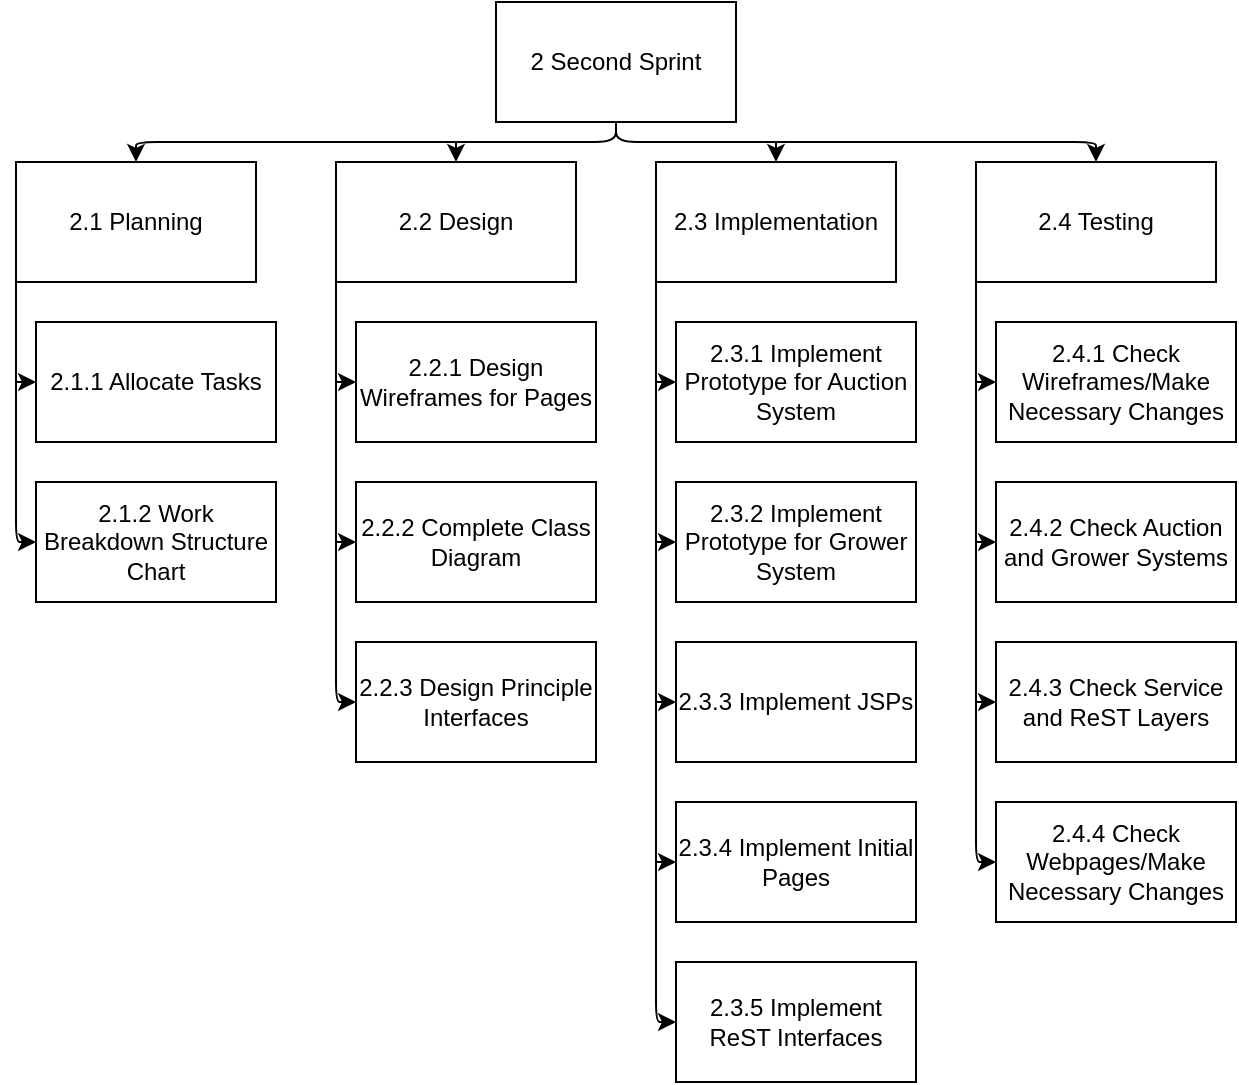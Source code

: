 <mxfile version="12.7.1" type="device"><diagram id="QnYuxYpc0K-8giDeqyFm" name="Page-1"><mxGraphModel dx="1422" dy="794" grid="1" gridSize="10" guides="1" tooltips="1" connect="1" arrows="1" fold="1" page="1" pageScale="1" pageWidth="827" pageHeight="1169" math="0" shadow="0"><root><mxCell id="0"/><mxCell id="1" parent="0"/><mxCell id="K-sSl_f45hxci9fIOKRs-2" value="2 Second Sprint" style="rounded=0;whiteSpace=wrap;html=1;" vertex="1" parent="1"><mxGeometry x="320" y="120" width="120" height="60" as="geometry"/></mxCell><mxCell id="K-sSl_f45hxci9fIOKRs-3" value="2.2 Design" style="rounded=0;whiteSpace=wrap;html=1;" vertex="1" parent="1"><mxGeometry x="240" y="200" width="120" height="60" as="geometry"/></mxCell><mxCell id="K-sSl_f45hxci9fIOKRs-4" value="2.1 Planning" style="rounded=0;whiteSpace=wrap;html=1;" vertex="1" parent="1"><mxGeometry x="80" y="200" width="120" height="60" as="geometry"/></mxCell><mxCell id="K-sSl_f45hxci9fIOKRs-5" value="2.3 Implementation" style="rounded=0;whiteSpace=wrap;html=1;" vertex="1" parent="1"><mxGeometry x="400" y="200" width="120" height="60" as="geometry"/></mxCell><mxCell id="K-sSl_f45hxci9fIOKRs-6" value="2.4 Testing" style="rounded=0;whiteSpace=wrap;html=1;" vertex="1" parent="1"><mxGeometry x="560" y="200" width="120" height="60" as="geometry"/></mxCell><mxCell id="K-sSl_f45hxci9fIOKRs-7" value="2.1.2 Work Breakdown Structure Chart" style="rounded=0;whiteSpace=wrap;html=1;" vertex="1" parent="1"><mxGeometry x="90" y="360" width="120" height="60" as="geometry"/></mxCell><mxCell id="K-sSl_f45hxci9fIOKRs-8" value="2.1.1 Allocate Tasks" style="rounded=0;whiteSpace=wrap;html=1;" vertex="1" parent="1"><mxGeometry x="90" y="280" width="120" height="60" as="geometry"/></mxCell><mxCell id="K-sSl_f45hxci9fIOKRs-9" value="2.2.1 Design Wireframes for Pages" style="rounded=0;whiteSpace=wrap;html=1;" vertex="1" parent="1"><mxGeometry x="250" y="280" width="120" height="60" as="geometry"/></mxCell><mxCell id="K-sSl_f45hxci9fIOKRs-12" value="2.4.1 Check Wireframes/Make Necessary Changes" style="rounded=0;whiteSpace=wrap;html=1;" vertex="1" parent="1"><mxGeometry x="570" y="280" width="120" height="60" as="geometry"/></mxCell><mxCell id="K-sSl_f45hxci9fIOKRs-13" value="" style="endArrow=classic;html=1;exitX=0;exitY=1;exitDx=0;exitDy=0;entryX=0;entryY=0.5;entryDx=0;entryDy=0;" edge="1" parent="1" source="K-sSl_f45hxci9fIOKRs-4" target="K-sSl_f45hxci9fIOKRs-7"><mxGeometry width="50" height="50" relative="1" as="geometry"><mxPoint x="-80" y="570" as="sourcePoint"/><mxPoint x="110" y="470" as="targetPoint"/><Array as="points"><mxPoint x="80" y="390"/></Array></mxGeometry></mxCell><mxCell id="K-sSl_f45hxci9fIOKRs-15" value="" style="endArrow=classic;html=1;entryX=0;entryY=0.5;entryDx=0;entryDy=0;" edge="1" parent="1" target="K-sSl_f45hxci9fIOKRs-8"><mxGeometry width="50" height="50" relative="1" as="geometry"><mxPoint x="80" y="310" as="sourcePoint"/><mxPoint x="-30" y="520" as="targetPoint"/></mxGeometry></mxCell><mxCell id="K-sSl_f45hxci9fIOKRs-16" value="" style="endArrow=classic;html=1;exitX=0.5;exitY=1;exitDx=0;exitDy=0;entryX=0.5;entryY=0;entryDx=0;entryDy=0;" edge="1" parent="1" source="K-sSl_f45hxci9fIOKRs-2" target="K-sSl_f45hxci9fIOKRs-4"><mxGeometry width="50" height="50" relative="1" as="geometry"><mxPoint x="-80" y="570" as="sourcePoint"/><mxPoint x="-30" y="520" as="targetPoint"/><Array as="points"><mxPoint x="380" y="190"/><mxPoint x="140" y="190"/></Array></mxGeometry></mxCell><mxCell id="K-sSl_f45hxci9fIOKRs-17" value="" style="endArrow=classic;html=1;entryX=0.5;entryY=0;entryDx=0;entryDy=0;exitX=0.5;exitY=1;exitDx=0;exitDy=0;" edge="1" parent="1" source="K-sSl_f45hxci9fIOKRs-2" target="K-sSl_f45hxci9fIOKRs-6"><mxGeometry width="50" height="50" relative="1" as="geometry"><mxPoint x="-80" y="570" as="sourcePoint"/><mxPoint x="-30" y="520" as="targetPoint"/><Array as="points"><mxPoint x="380" y="190"/><mxPoint x="620" y="190"/></Array></mxGeometry></mxCell><mxCell id="K-sSl_f45hxci9fIOKRs-18" value="" style="endArrow=classic;html=1;entryX=0.5;entryY=0;entryDx=0;entryDy=0;" edge="1" parent="1" target="K-sSl_f45hxci9fIOKRs-3"><mxGeometry width="50" height="50" relative="1" as="geometry"><mxPoint x="300" y="190" as="sourcePoint"/><mxPoint x="-30" y="520" as="targetPoint"/></mxGeometry></mxCell><mxCell id="K-sSl_f45hxci9fIOKRs-19" value="" style="endArrow=classic;html=1;entryX=0.5;entryY=0;entryDx=0;entryDy=0;" edge="1" parent="1" target="K-sSl_f45hxci9fIOKRs-5"><mxGeometry width="50" height="50" relative="1" as="geometry"><mxPoint x="460" y="190" as="sourcePoint"/><mxPoint x="-30" y="520" as="targetPoint"/></mxGeometry></mxCell><mxCell id="K-sSl_f45hxci9fIOKRs-20" value="2.2.2 Complete Class Diagram" style="rounded=0;whiteSpace=wrap;html=1;" vertex="1" parent="1"><mxGeometry x="250" y="360" width="120" height="60" as="geometry"/></mxCell><mxCell id="K-sSl_f45hxci9fIOKRs-24" value="2.2.3 Design Principle Interfaces" style="rounded=0;whiteSpace=wrap;html=1;" vertex="1" parent="1"><mxGeometry x="250" y="440" width="120" height="60" as="geometry"/></mxCell><mxCell id="K-sSl_f45hxci9fIOKRs-25" value="2.3.1 Implement Prototype for Auction System" style="rounded=0;whiteSpace=wrap;html=1;" vertex="1" parent="1"><mxGeometry x="410" y="280" width="120" height="60" as="geometry"/></mxCell><mxCell id="K-sSl_f45hxci9fIOKRs-26" value="2.3.2 Implement Prototype for Grower System" style="rounded=0;whiteSpace=wrap;html=1;" vertex="1" parent="1"><mxGeometry x="410" y="360" width="120" height="60" as="geometry"/></mxCell><mxCell id="K-sSl_f45hxci9fIOKRs-27" value="2.3.3 Implement JSPs" style="rounded=0;whiteSpace=wrap;html=1;" vertex="1" parent="1"><mxGeometry x="410" y="440" width="120" height="60" as="geometry"/></mxCell><mxCell id="K-sSl_f45hxci9fIOKRs-28" value="2.3.4 Implement Initial Pages" style="rounded=0;whiteSpace=wrap;html=1;" vertex="1" parent="1"><mxGeometry x="410" y="520" width="120" height="60" as="geometry"/></mxCell><mxCell id="K-sSl_f45hxci9fIOKRs-30" value="2.3.5 Implement ReST Interfaces" style="rounded=0;whiteSpace=wrap;html=1;" vertex="1" parent="1"><mxGeometry x="410" y="600" width="120" height="60" as="geometry"/></mxCell><mxCell id="K-sSl_f45hxci9fIOKRs-31" value="2.4.2 Check Auction and Grower Systems" style="rounded=0;whiteSpace=wrap;html=1;" vertex="1" parent="1"><mxGeometry x="570" y="360" width="120" height="60" as="geometry"/></mxCell><mxCell id="K-sSl_f45hxci9fIOKRs-33" value="2.4.3 Check Service and ReST Layers" style="rounded=0;whiteSpace=wrap;html=1;" vertex="1" parent="1"><mxGeometry x="570" y="440" width="120" height="60" as="geometry"/></mxCell><mxCell id="K-sSl_f45hxci9fIOKRs-34" value="2.4.4 Check Webpages/Make Necessary Changes" style="rounded=0;whiteSpace=wrap;html=1;" vertex="1" parent="1"><mxGeometry x="570" y="520" width="120" height="60" as="geometry"/></mxCell><mxCell id="K-sSl_f45hxci9fIOKRs-35" value="" style="endArrow=classic;html=1;exitX=0;exitY=1;exitDx=0;exitDy=0;entryX=0;entryY=0.5;entryDx=0;entryDy=0;" edge="1" parent="1" source="K-sSl_f45hxci9fIOKRs-3" target="K-sSl_f45hxci9fIOKRs-24"><mxGeometry width="50" height="50" relative="1" as="geometry"><mxPoint x="70" y="730" as="sourcePoint"/><mxPoint x="120" y="680" as="targetPoint"/><Array as="points"><mxPoint x="240" y="470"/></Array></mxGeometry></mxCell><mxCell id="K-sSl_f45hxci9fIOKRs-36" value="" style="endArrow=classic;html=1;entryX=0;entryY=0.5;entryDx=0;entryDy=0;" edge="1" parent="1" target="K-sSl_f45hxci9fIOKRs-20"><mxGeometry width="50" height="50" relative="1" as="geometry"><mxPoint x="240" y="390" as="sourcePoint"/><mxPoint x="120" y="680" as="targetPoint"/></mxGeometry></mxCell><mxCell id="K-sSl_f45hxci9fIOKRs-37" value="" style="endArrow=classic;html=1;entryX=0;entryY=0.5;entryDx=0;entryDy=0;" edge="1" parent="1" target="K-sSl_f45hxci9fIOKRs-9"><mxGeometry width="50" height="50" relative="1" as="geometry"><mxPoint x="240" y="310" as="sourcePoint"/><mxPoint x="120" y="680" as="targetPoint"/></mxGeometry></mxCell><mxCell id="K-sSl_f45hxci9fIOKRs-38" value="" style="endArrow=classic;html=1;entryX=0;entryY=0.5;entryDx=0;entryDy=0;exitX=0;exitY=1;exitDx=0;exitDy=0;" edge="1" parent="1" source="K-sSl_f45hxci9fIOKRs-5" target="K-sSl_f45hxci9fIOKRs-30"><mxGeometry width="50" height="50" relative="1" as="geometry"><mxPoint x="70" y="730" as="sourcePoint"/><mxPoint x="120" y="680" as="targetPoint"/><Array as="points"><mxPoint x="400" y="630"/></Array></mxGeometry></mxCell><mxCell id="K-sSl_f45hxci9fIOKRs-39" value="" style="endArrow=classic;html=1;entryX=0;entryY=0.5;entryDx=0;entryDy=0;" edge="1" parent="1" target="K-sSl_f45hxci9fIOKRs-28"><mxGeometry width="50" height="50" relative="1" as="geometry"><mxPoint x="400" y="550" as="sourcePoint"/><mxPoint x="120" y="680" as="targetPoint"/></mxGeometry></mxCell><mxCell id="K-sSl_f45hxci9fIOKRs-40" value="" style="endArrow=classic;html=1;entryX=0;entryY=0.5;entryDx=0;entryDy=0;" edge="1" parent="1" target="K-sSl_f45hxci9fIOKRs-27"><mxGeometry width="50" height="50" relative="1" as="geometry"><mxPoint x="400" y="470" as="sourcePoint"/><mxPoint x="120" y="680" as="targetPoint"/></mxGeometry></mxCell><mxCell id="K-sSl_f45hxci9fIOKRs-41" value="" style="endArrow=classic;html=1;entryX=0;entryY=0.5;entryDx=0;entryDy=0;" edge="1" parent="1" target="K-sSl_f45hxci9fIOKRs-26"><mxGeometry width="50" height="50" relative="1" as="geometry"><mxPoint x="400" y="390" as="sourcePoint"/><mxPoint x="120" y="680" as="targetPoint"/></mxGeometry></mxCell><mxCell id="K-sSl_f45hxci9fIOKRs-42" value="" style="endArrow=classic;html=1;entryX=0;entryY=0.5;entryDx=0;entryDy=0;" edge="1" parent="1" target="K-sSl_f45hxci9fIOKRs-25"><mxGeometry width="50" height="50" relative="1" as="geometry"><mxPoint x="400" y="310" as="sourcePoint"/><mxPoint x="120" y="680" as="targetPoint"/></mxGeometry></mxCell><mxCell id="K-sSl_f45hxci9fIOKRs-43" value="" style="endArrow=classic;html=1;entryX=0;entryY=0.5;entryDx=0;entryDy=0;exitX=0;exitY=1;exitDx=0;exitDy=0;" edge="1" parent="1" source="K-sSl_f45hxci9fIOKRs-6" target="K-sSl_f45hxci9fIOKRs-34"><mxGeometry width="50" height="50" relative="1" as="geometry"><mxPoint x="70" y="730" as="sourcePoint"/><mxPoint x="120" y="680" as="targetPoint"/><Array as="points"><mxPoint x="560" y="550"/></Array></mxGeometry></mxCell><mxCell id="K-sSl_f45hxci9fIOKRs-44" value="" style="endArrow=classic;html=1;entryX=0;entryY=0.5;entryDx=0;entryDy=0;" edge="1" parent="1" target="K-sSl_f45hxci9fIOKRs-33"><mxGeometry width="50" height="50" relative="1" as="geometry"><mxPoint x="560" y="470" as="sourcePoint"/><mxPoint x="120" y="680" as="targetPoint"/></mxGeometry></mxCell><mxCell id="K-sSl_f45hxci9fIOKRs-45" value="" style="endArrow=classic;html=1;entryX=0;entryY=0.5;entryDx=0;entryDy=0;" edge="1" parent="1" target="K-sSl_f45hxci9fIOKRs-31"><mxGeometry width="50" height="50" relative="1" as="geometry"><mxPoint x="560" y="390" as="sourcePoint"/><mxPoint x="120" y="680" as="targetPoint"/></mxGeometry></mxCell><mxCell id="K-sSl_f45hxci9fIOKRs-46" value="" style="endArrow=classic;html=1;entryX=0;entryY=0.5;entryDx=0;entryDy=0;" edge="1" parent="1" target="K-sSl_f45hxci9fIOKRs-12"><mxGeometry width="50" height="50" relative="1" as="geometry"><mxPoint x="560" y="310" as="sourcePoint"/><mxPoint x="120" y="680" as="targetPoint"/></mxGeometry></mxCell></root></mxGraphModel></diagram></mxfile>